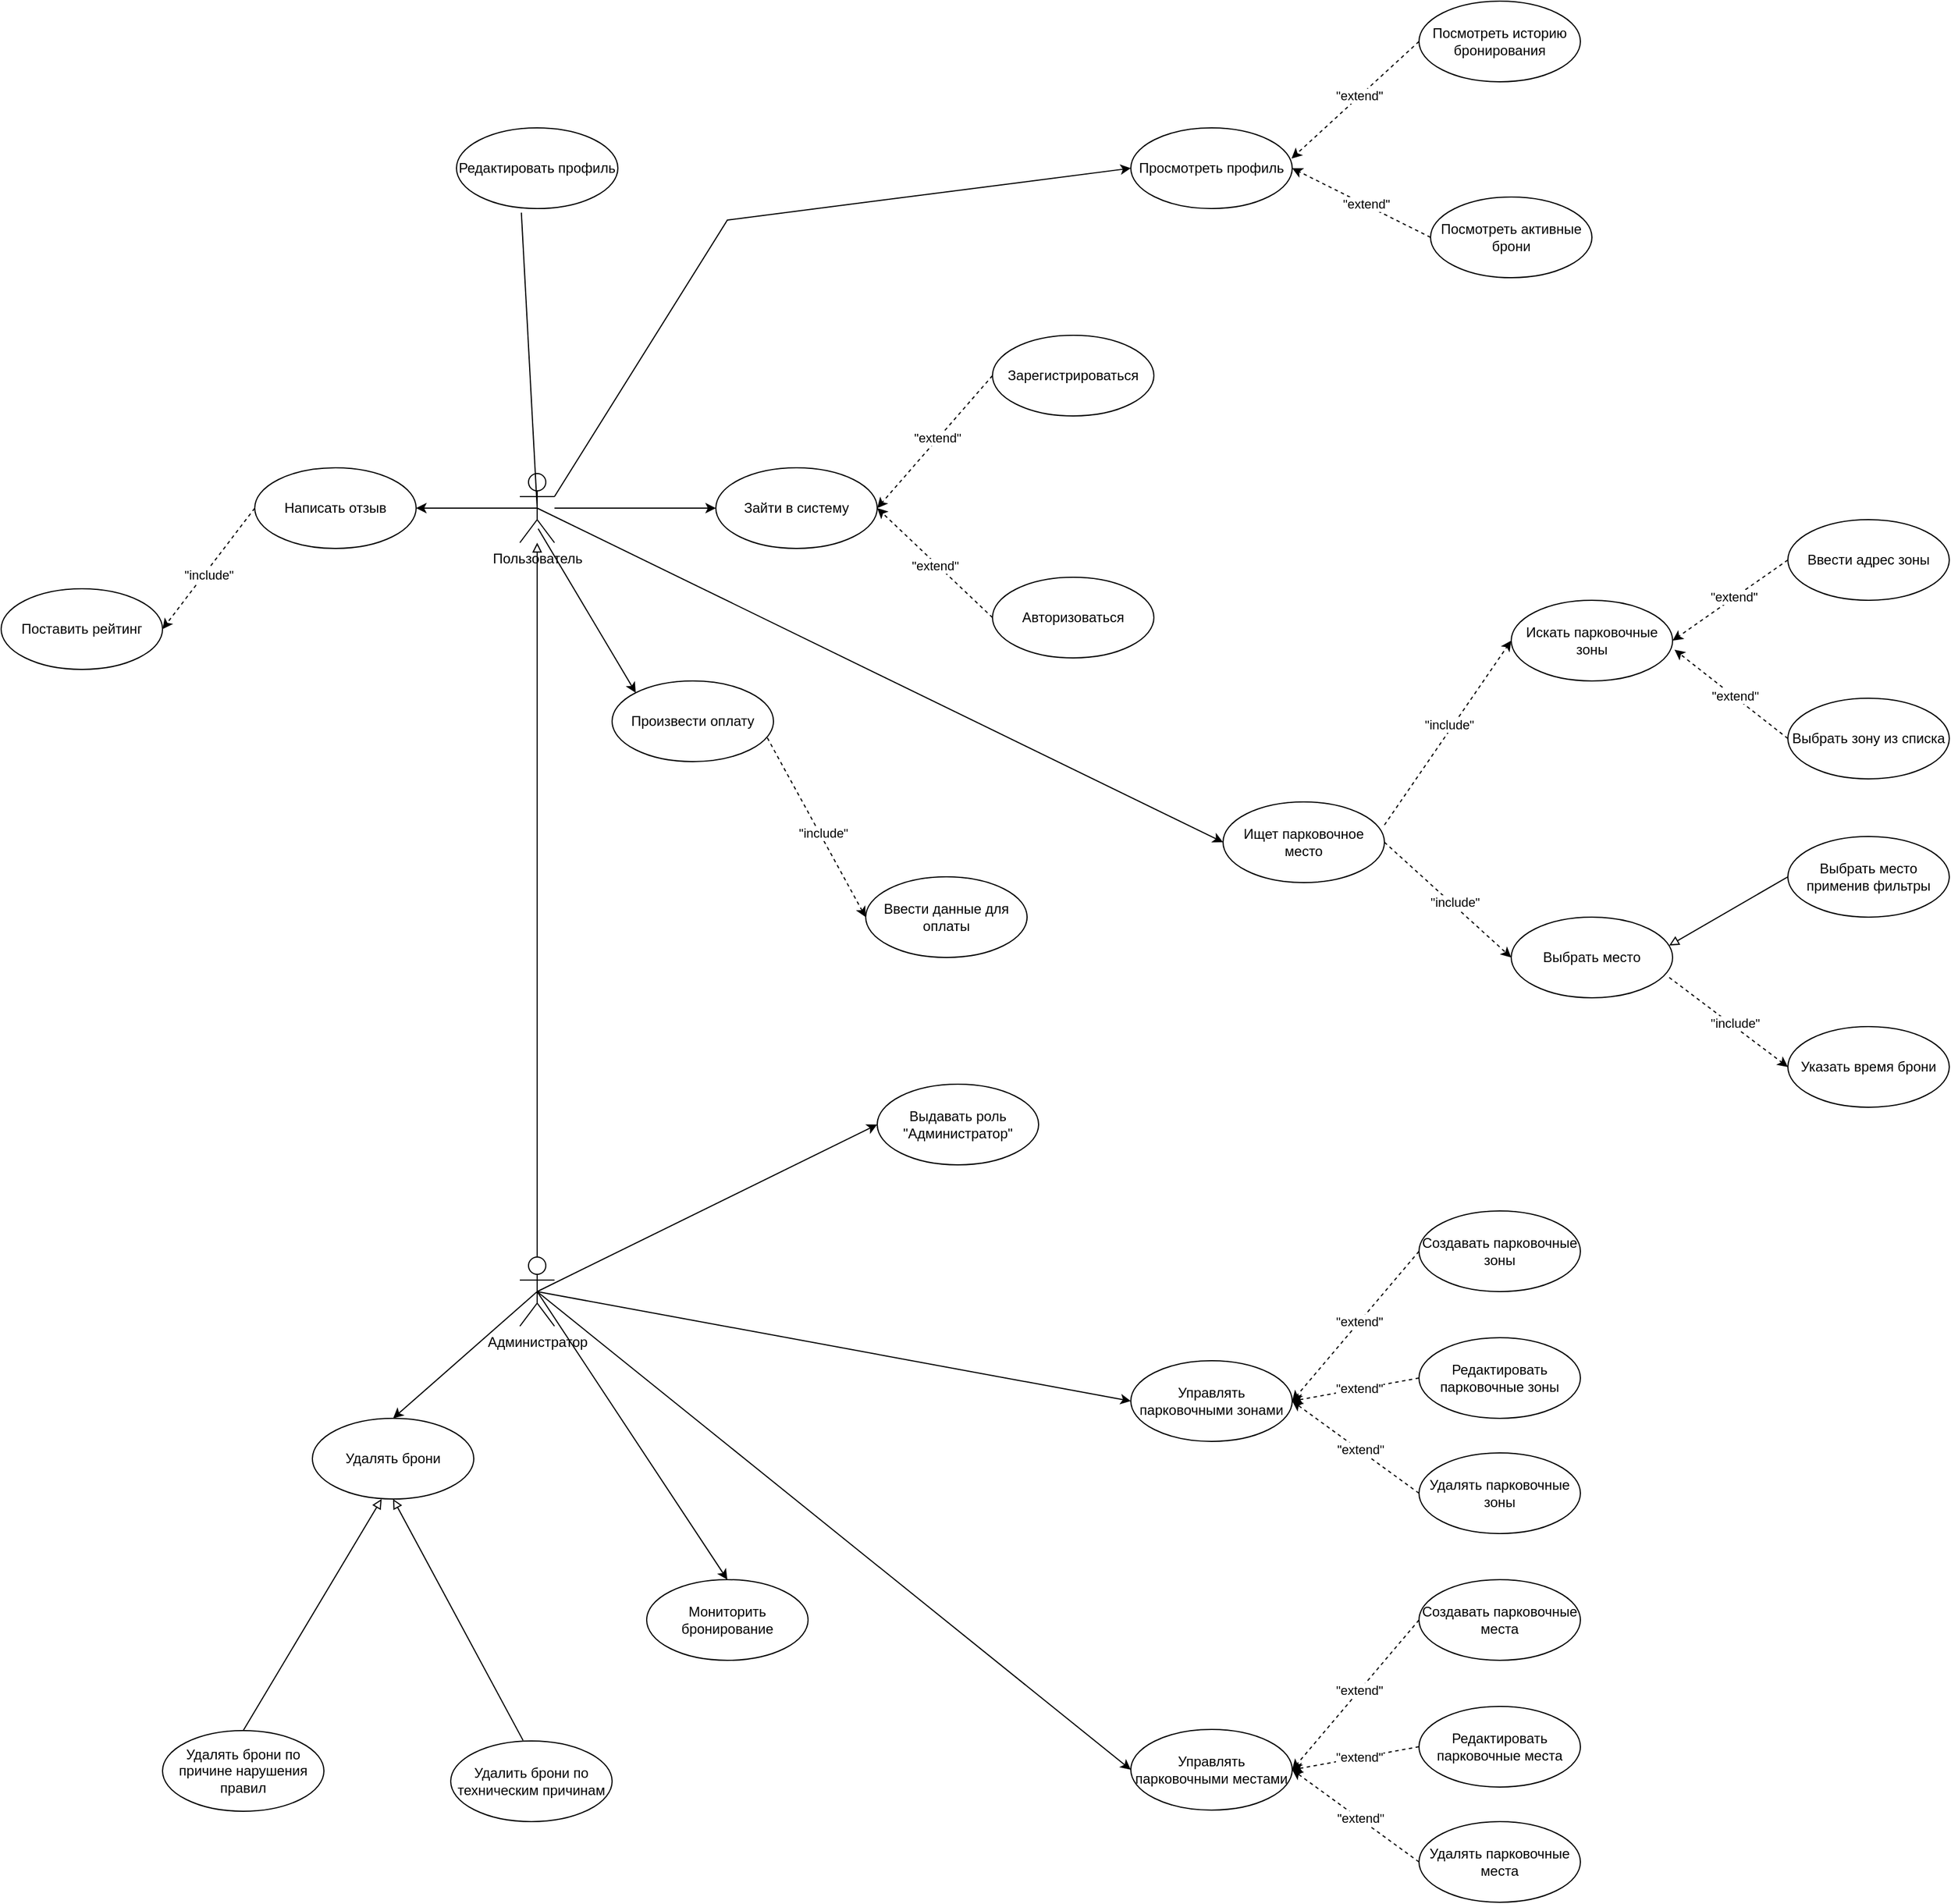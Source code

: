 <mxfile version="24.7.16">
  <diagram name="Page-1" id="0783ab3e-0a74-02c8-0abd-f7b4e66b4bec">
    <mxGraphModel dx="2186" dy="767" grid="1" gridSize="10" guides="1" tooltips="1" connect="1" arrows="1" fold="1" page="1" pageScale="1" pageWidth="850" pageHeight="1100" background="none" math="0" shadow="0">
      <root>
        <mxCell id="0" />
        <mxCell id="1" parent="0" />
        <mxCell id="0Fr4oNRV-JV8ie4inmi_-4" style="edgeStyle=orthogonalEdgeStyle;rounded=0;orthogonalLoop=1;jettySize=auto;html=1;entryX=0;entryY=0.5;entryDx=0;entryDy=0;" parent="1" source="0Fr4oNRV-JV8ie4inmi_-1" target="0Fr4oNRV-JV8ie4inmi_-2" edge="1">
          <mxGeometry relative="1" as="geometry" />
        </mxCell>
        <mxCell id="0Fr4oNRV-JV8ie4inmi_-1" value="Пользователь" style="shape=umlActor;verticalLabelPosition=bottom;verticalAlign=top;html=1;" parent="1" vertex="1">
          <mxGeometry x="160" y="440" width="30" height="60" as="geometry" />
        </mxCell>
        <mxCell id="0Fr4oNRV-JV8ie4inmi_-2" value="Зайти в систему" style="ellipse;whiteSpace=wrap;html=1;" parent="1" vertex="1">
          <mxGeometry x="330" y="435" width="140" height="70" as="geometry" />
        </mxCell>
        <mxCell id="0Fr4oNRV-JV8ie4inmi_-5" value="Зарегистрироваться" style="ellipse;whiteSpace=wrap;html=1;" parent="1" vertex="1">
          <mxGeometry x="570" y="320" width="140" height="70" as="geometry" />
        </mxCell>
        <mxCell id="0Fr4oNRV-JV8ie4inmi_-6" value="Авторизоваться" style="ellipse;whiteSpace=wrap;html=1;" parent="1" vertex="1">
          <mxGeometry x="570" y="530" width="140" height="70" as="geometry" />
        </mxCell>
        <mxCell id="0Fr4oNRV-JV8ie4inmi_-7" value="" style="endArrow=classic;html=1;rounded=0;exitX=0;exitY=0.5;exitDx=0;exitDy=0;entryX=1;entryY=0.5;entryDx=0;entryDy=0;dashed=1;" parent="1" source="0Fr4oNRV-JV8ie4inmi_-5" target="0Fr4oNRV-JV8ie4inmi_-2" edge="1">
          <mxGeometry width="50" height="50" relative="1" as="geometry">
            <mxPoint x="450" y="380" as="sourcePoint" />
            <mxPoint x="500" y="330" as="targetPoint" />
          </mxGeometry>
        </mxCell>
        <mxCell id="0Fr4oNRV-JV8ie4inmi_-9" value="&quot;extend&quot;" style="edgeLabel;html=1;align=center;verticalAlign=middle;resizable=0;points=[];" parent="0Fr4oNRV-JV8ie4inmi_-7" vertex="1" connectable="0">
          <mxGeometry x="-0.058" y="-1" relative="1" as="geometry">
            <mxPoint as="offset" />
          </mxGeometry>
        </mxCell>
        <mxCell id="0Fr4oNRV-JV8ie4inmi_-8" value="" style="endArrow=classic;html=1;rounded=0;exitX=0;exitY=0.5;exitDx=0;exitDy=0;entryX=1;entryY=0.5;entryDx=0;entryDy=0;dashed=1;" parent="1" source="0Fr4oNRV-JV8ie4inmi_-6" target="0Fr4oNRV-JV8ie4inmi_-2" edge="1">
          <mxGeometry width="50" height="50" relative="1" as="geometry">
            <mxPoint x="550" y="385" as="sourcePoint" />
            <mxPoint x="480" y="480" as="targetPoint" />
          </mxGeometry>
        </mxCell>
        <mxCell id="0Fr4oNRV-JV8ie4inmi_-10" value="&quot;extend&quot;" style="edgeLabel;html=1;align=center;verticalAlign=middle;resizable=0;points=[];" parent="1" vertex="1" connectable="0">
          <mxGeometry x="519.999" y="520.004" as="geometry" />
        </mxCell>
        <mxCell id="0Fr4oNRV-JV8ie4inmi_-12" value="Просмотреть профиль" style="ellipse;whiteSpace=wrap;html=1;" parent="1" vertex="1">
          <mxGeometry x="690" y="140" width="140" height="70" as="geometry" />
        </mxCell>
        <mxCell id="0Fr4oNRV-JV8ie4inmi_-14" value="" style="endArrow=classic;html=1;rounded=0;exitX=1;exitY=0.333;exitDx=0;exitDy=0;exitPerimeter=0;entryX=0;entryY=0.5;entryDx=0;entryDy=0;" parent="1" source="0Fr4oNRV-JV8ie4inmi_-1" target="0Fr4oNRV-JV8ie4inmi_-12" edge="1">
          <mxGeometry width="50" height="50" relative="1" as="geometry">
            <mxPoint x="210" y="360" as="sourcePoint" />
            <mxPoint x="260" y="310" as="targetPoint" />
            <Array as="points">
              <mxPoint x="340" y="220" />
            </Array>
          </mxGeometry>
        </mxCell>
        <mxCell id="0Fr4oNRV-JV8ie4inmi_-15" value="Посмотреть историю бронирования" style="ellipse;whiteSpace=wrap;html=1;" parent="1" vertex="1">
          <mxGeometry x="940" y="30" width="140" height="70" as="geometry" />
        </mxCell>
        <mxCell id="0Fr4oNRV-JV8ie4inmi_-16" value="Посмотреть активные брони" style="ellipse;whiteSpace=wrap;html=1;" parent="1" vertex="1">
          <mxGeometry x="950" y="200" width="140" height="70" as="geometry" />
        </mxCell>
        <mxCell id="0Fr4oNRV-JV8ie4inmi_-17" value="" style="endArrow=classic;html=1;rounded=0;exitX=0;exitY=0.5;exitDx=0;exitDy=0;entryX=0.996;entryY=0.38;entryDx=0;entryDy=0;dashed=1;entryPerimeter=0;" parent="1" source="0Fr4oNRV-JV8ie4inmi_-15" target="0Fr4oNRV-JV8ie4inmi_-12" edge="1">
          <mxGeometry width="50" height="50" relative="1" as="geometry">
            <mxPoint x="870" y="117.5" as="sourcePoint" />
            <mxPoint x="770" y="232.5" as="targetPoint" />
          </mxGeometry>
        </mxCell>
        <mxCell id="0Fr4oNRV-JV8ie4inmi_-18" value="&quot;extend&quot;" style="edgeLabel;html=1;align=center;verticalAlign=middle;resizable=0;points=[];" parent="0Fr4oNRV-JV8ie4inmi_-17" vertex="1" connectable="0">
          <mxGeometry x="-0.058" y="-1" relative="1" as="geometry">
            <mxPoint as="offset" />
          </mxGeometry>
        </mxCell>
        <mxCell id="0Fr4oNRV-JV8ie4inmi_-19" value="" style="endArrow=classic;html=1;rounded=0;exitX=0;exitY=0.5;exitDx=0;exitDy=0;entryX=1;entryY=0.5;entryDx=0;entryDy=0;dashed=1;" parent="1" source="0Fr4oNRV-JV8ie4inmi_-16" target="0Fr4oNRV-JV8ie4inmi_-12" edge="1">
          <mxGeometry width="50" height="50" relative="1" as="geometry">
            <mxPoint x="590" y="375" as="sourcePoint" />
            <mxPoint x="490" y="490" as="targetPoint" />
          </mxGeometry>
        </mxCell>
        <mxCell id="0Fr4oNRV-JV8ie4inmi_-20" value="&quot;extend&quot;" style="edgeLabel;html=1;align=center;verticalAlign=middle;resizable=0;points=[];" parent="0Fr4oNRV-JV8ie4inmi_-19" vertex="1" connectable="0">
          <mxGeometry x="-0.058" y="-1" relative="1" as="geometry">
            <mxPoint as="offset" />
          </mxGeometry>
        </mxCell>
        <mxCell id="0Fr4oNRV-JV8ie4inmi_-22" style="edgeStyle=orthogonalEdgeStyle;rounded=0;orthogonalLoop=1;jettySize=auto;html=1;endArrow=block;endFill=0;" parent="1" source="0Fr4oNRV-JV8ie4inmi_-21" target="0Fr4oNRV-JV8ie4inmi_-1" edge="1">
          <mxGeometry relative="1" as="geometry" />
        </mxCell>
        <mxCell id="0Fr4oNRV-JV8ie4inmi_-21" value="Администратор" style="shape=umlActor;verticalLabelPosition=bottom;verticalAlign=top;html=1;" parent="1" vertex="1">
          <mxGeometry x="160" y="1120" width="30" height="60" as="geometry" />
        </mxCell>
        <mxCell id="0Fr4oNRV-JV8ie4inmi_-23" value="Искать парковочные зоны" style="ellipse;whiteSpace=wrap;html=1;" parent="1" vertex="1">
          <mxGeometry x="1020" y="550" width="140" height="70" as="geometry" />
        </mxCell>
        <mxCell id="0Fr4oNRV-JV8ie4inmi_-27" value="" style="endArrow=classic;html=1;rounded=0;exitX=0.5;exitY=0.5;exitDx=0;exitDy=0;exitPerimeter=0;entryX=0;entryY=0.5;entryDx=0;entryDy=0;" parent="1" source="0Fr4oNRV-JV8ie4inmi_-1" target="0Fr4oNRV-JV8ie4inmi_-34" edge="1">
          <mxGeometry width="50" height="50" relative="1" as="geometry">
            <mxPoint x="250" y="640" as="sourcePoint" />
            <mxPoint x="300" y="590" as="targetPoint" />
          </mxGeometry>
        </mxCell>
        <mxCell id="0Fr4oNRV-JV8ie4inmi_-28" value="Выбрать зону из списка" style="ellipse;whiteSpace=wrap;html=1;" parent="1" vertex="1">
          <mxGeometry x="1260" y="635" width="140" height="70" as="geometry" />
        </mxCell>
        <mxCell id="0Fr4oNRV-JV8ie4inmi_-29" value="Ввести адрес зоны" style="ellipse;whiteSpace=wrap;html=1;" parent="1" vertex="1">
          <mxGeometry x="1260" y="480" width="140" height="70" as="geometry" />
        </mxCell>
        <mxCell id="0Fr4oNRV-JV8ie4inmi_-30" value="" style="endArrow=classic;html=1;rounded=0;exitX=0;exitY=0.5;exitDx=0;exitDy=0;entryX=1;entryY=0.5;entryDx=0;entryDy=0;dashed=1;" parent="1" source="0Fr4oNRV-JV8ie4inmi_-29" target="0Fr4oNRV-JV8ie4inmi_-23" edge="1">
          <mxGeometry width="50" height="50" relative="1" as="geometry">
            <mxPoint x="1250" y="175" as="sourcePoint" />
            <mxPoint x="1150" y="290" as="targetPoint" />
          </mxGeometry>
        </mxCell>
        <mxCell id="0Fr4oNRV-JV8ie4inmi_-31" value="&quot;extend&quot;" style="edgeLabel;html=1;align=center;verticalAlign=middle;resizable=0;points=[];" parent="0Fr4oNRV-JV8ie4inmi_-30" vertex="1" connectable="0">
          <mxGeometry x="-0.058" y="-1" relative="1" as="geometry">
            <mxPoint as="offset" />
          </mxGeometry>
        </mxCell>
        <mxCell id="0Fr4oNRV-JV8ie4inmi_-32" value="" style="endArrow=classic;html=1;rounded=0;exitX=0;exitY=0.5;exitDx=0;exitDy=0;entryX=1.012;entryY=0.613;entryDx=0;entryDy=0;dashed=1;entryPerimeter=0;" parent="1" source="0Fr4oNRV-JV8ie4inmi_-28" target="0Fr4oNRV-JV8ie4inmi_-23" edge="1">
          <mxGeometry width="50" height="50" relative="1" as="geometry">
            <mxPoint x="1260" y="185" as="sourcePoint" />
            <mxPoint x="1160" y="300" as="targetPoint" />
          </mxGeometry>
        </mxCell>
        <mxCell id="0Fr4oNRV-JV8ie4inmi_-33" value="&quot;extend&quot;" style="edgeLabel;html=1;align=center;verticalAlign=middle;resizable=0;points=[];" parent="0Fr4oNRV-JV8ie4inmi_-32" vertex="1" connectable="0">
          <mxGeometry x="-0.058" y="-1" relative="1" as="geometry">
            <mxPoint as="offset" />
          </mxGeometry>
        </mxCell>
        <mxCell id="0Fr4oNRV-JV8ie4inmi_-34" value="Ищет парковочное место" style="ellipse;whiteSpace=wrap;html=1;" parent="1" vertex="1">
          <mxGeometry x="770" y="725" width="140" height="70" as="geometry" />
        </mxCell>
        <mxCell id="0Fr4oNRV-JV8ie4inmi_-35" value="" style="endArrow=classic;html=1;rounded=0;exitX=1;exitY=0.286;exitDx=0;exitDy=0;entryX=0;entryY=0.5;entryDx=0;entryDy=0;dashed=1;exitPerimeter=0;" parent="1" source="0Fr4oNRV-JV8ie4inmi_-34" target="0Fr4oNRV-JV8ie4inmi_-23" edge="1">
          <mxGeometry width="50" height="50" relative="1" as="geometry">
            <mxPoint x="920" y="515.0" as="sourcePoint" />
            <mxPoint x="1020" y="440" as="targetPoint" />
          </mxGeometry>
        </mxCell>
        <mxCell id="0Fr4oNRV-JV8ie4inmi_-37" value="&quot;include&quot;" style="edgeLabel;html=1;align=center;verticalAlign=middle;resizable=0;points=[];" parent="0Fr4oNRV-JV8ie4inmi_-35" vertex="1" connectable="0">
          <mxGeometry x="0.068" y="3" relative="1" as="geometry">
            <mxPoint as="offset" />
          </mxGeometry>
        </mxCell>
        <mxCell id="0Fr4oNRV-JV8ie4inmi_-38" value="Выбрать место" style="ellipse;whiteSpace=wrap;html=1;" parent="1" vertex="1">
          <mxGeometry x="1020" y="825" width="140" height="70" as="geometry" />
        </mxCell>
        <mxCell id="0Fr4oNRV-JV8ie4inmi_-41" value="Выбрать место применив фильтры" style="ellipse;whiteSpace=wrap;html=1;" parent="1" vertex="1">
          <mxGeometry x="1260" y="755" width="140" height="70" as="geometry" />
        </mxCell>
        <mxCell id="0Fr4oNRV-JV8ie4inmi_-44" value="" style="endArrow=classic;html=1;rounded=0;exitX=1;exitY=0.5;exitDx=0;exitDy=0;entryX=0;entryY=0.5;entryDx=0;entryDy=0;dashed=1;" parent="1" source="0Fr4oNRV-JV8ie4inmi_-34" target="0Fr4oNRV-JV8ie4inmi_-38" edge="1">
          <mxGeometry width="50" height="50" relative="1" as="geometry">
            <mxPoint x="810" y="985" as="sourcePoint" />
            <mxPoint x="940" y="825" as="targetPoint" />
          </mxGeometry>
        </mxCell>
        <mxCell id="0Fr4oNRV-JV8ie4inmi_-45" value="&quot;include&quot;" style="edgeLabel;html=1;align=center;verticalAlign=middle;resizable=0;points=[];" parent="0Fr4oNRV-JV8ie4inmi_-44" vertex="1" connectable="0">
          <mxGeometry x="0.068" y="3" relative="1" as="geometry">
            <mxPoint as="offset" />
          </mxGeometry>
        </mxCell>
        <mxCell id="0Fr4oNRV-JV8ie4inmi_-46" value="" style="endArrow=block;html=1;rounded=0;exitX=0;exitY=0.5;exitDx=0;exitDy=0;entryX=0.979;entryY=0.351;entryDx=0;entryDy=0;entryPerimeter=0;endFill=0;" parent="1" source="0Fr4oNRV-JV8ie4inmi_-41" target="0Fr4oNRV-JV8ie4inmi_-38" edge="1">
          <mxGeometry width="50" height="50" relative="1" as="geometry">
            <mxPoint x="1140" y="835" as="sourcePoint" />
            <mxPoint x="1190" y="785" as="targetPoint" />
          </mxGeometry>
        </mxCell>
        <mxCell id="0Fr4oNRV-JV8ie4inmi_-47" value="Указать время брони" style="ellipse;whiteSpace=wrap;html=1;" parent="1" vertex="1">
          <mxGeometry x="1260" y="920" width="140" height="70" as="geometry" />
        </mxCell>
        <mxCell id="0Fr4oNRV-JV8ie4inmi_-48" value="" style="endArrow=classic;html=1;rounded=0;exitX=0.979;exitY=0.748;exitDx=0;exitDy=0;entryX=0;entryY=0.5;entryDx=0;entryDy=0;dashed=1;exitPerimeter=0;" parent="1" source="0Fr4oNRV-JV8ie4inmi_-38" target="0Fr4oNRV-JV8ie4inmi_-47" edge="1">
          <mxGeometry width="50" height="50" relative="1" as="geometry">
            <mxPoint x="1120" y="885" as="sourcePoint" />
            <mxPoint x="1230" y="985" as="targetPoint" />
          </mxGeometry>
        </mxCell>
        <mxCell id="0Fr4oNRV-JV8ie4inmi_-49" value="&quot;include&quot;" style="edgeLabel;html=1;align=center;verticalAlign=middle;resizable=0;points=[];" parent="0Fr4oNRV-JV8ie4inmi_-48" vertex="1" connectable="0">
          <mxGeometry x="0.068" y="3" relative="1" as="geometry">
            <mxPoint as="offset" />
          </mxGeometry>
        </mxCell>
        <mxCell id="0Fr4oNRV-JV8ie4inmi_-50" value="Произвести оплату" style="ellipse;whiteSpace=wrap;html=1;" parent="1" vertex="1">
          <mxGeometry x="240" y="620" width="140" height="70" as="geometry" />
        </mxCell>
        <mxCell id="0Fr4oNRV-JV8ie4inmi_-53" value="" style="endArrow=classic;html=1;rounded=0;exitX=0.529;exitY=0.798;exitDx=0;exitDy=0;exitPerimeter=0;entryX=0;entryY=0;entryDx=0;entryDy=0;" parent="1" source="0Fr4oNRV-JV8ie4inmi_-1" target="0Fr4oNRV-JV8ie4inmi_-50" edge="1">
          <mxGeometry width="50" height="50" relative="1" as="geometry">
            <mxPoint x="185" y="480" as="sourcePoint" />
            <mxPoint x="780" y="770" as="targetPoint" />
          </mxGeometry>
        </mxCell>
        <mxCell id="0Fr4oNRV-JV8ie4inmi_-55" value="" style="endArrow=classic;html=1;rounded=0;exitX=0.962;exitY=0.706;exitDx=0;exitDy=0;dashed=1;exitPerimeter=0;entryX=0;entryY=0.5;entryDx=0;entryDy=0;" parent="1" source="0Fr4oNRV-JV8ie4inmi_-50" target="0Fr4oNRV-JV8ie4inmi_-57" edge="1">
          <mxGeometry width="50" height="50" relative="1" as="geometry">
            <mxPoint x="520" y="840" as="sourcePoint" />
            <mxPoint x="570" y="890" as="targetPoint" />
          </mxGeometry>
        </mxCell>
        <mxCell id="0Fr4oNRV-JV8ie4inmi_-56" value="&quot;include&quot;" style="edgeLabel;html=1;align=center;verticalAlign=middle;resizable=0;points=[];" parent="0Fr4oNRV-JV8ie4inmi_-55" vertex="1" connectable="0">
          <mxGeometry x="0.068" y="3" relative="1" as="geometry">
            <mxPoint as="offset" />
          </mxGeometry>
        </mxCell>
        <mxCell id="0Fr4oNRV-JV8ie4inmi_-57" value="Ввести данные для оплаты" style="ellipse;whiteSpace=wrap;html=1;" parent="1" vertex="1">
          <mxGeometry x="460" y="790" width="140" height="70" as="geometry" />
        </mxCell>
        <mxCell id="0Fr4oNRV-JV8ie4inmi_-58" value="Написать отзыв" style="ellipse;whiteSpace=wrap;html=1;" parent="1" vertex="1">
          <mxGeometry x="-70" y="435" width="140" height="70" as="geometry" />
        </mxCell>
        <mxCell id="0Fr4oNRV-JV8ie4inmi_-59" value="" style="endArrow=classic;html=1;rounded=0;exitX=0;exitY=0.5;exitDx=0;exitDy=0;dashed=1;entryX=1;entryY=0.5;entryDx=0;entryDy=0;" parent="1" source="0Fr4oNRV-JV8ie4inmi_-58" target="0Fr4oNRV-JV8ie4inmi_-61" edge="1">
          <mxGeometry width="50" height="50" relative="1" as="geometry">
            <mxPoint x="10" y="650" as="sourcePoint" />
            <mxPoint x="60" y="700" as="targetPoint" />
          </mxGeometry>
        </mxCell>
        <mxCell id="0Fr4oNRV-JV8ie4inmi_-60" value="&quot;include&quot;" style="edgeLabel;html=1;align=center;verticalAlign=middle;resizable=0;points=[];" parent="0Fr4oNRV-JV8ie4inmi_-59" vertex="1" connectable="0">
          <mxGeometry x="0.068" y="3" relative="1" as="geometry">
            <mxPoint as="offset" />
          </mxGeometry>
        </mxCell>
        <mxCell id="0Fr4oNRV-JV8ie4inmi_-61" value="Поставить рейтинг" style="ellipse;whiteSpace=wrap;html=1;" parent="1" vertex="1">
          <mxGeometry x="-290" y="540" width="140" height="70" as="geometry" />
        </mxCell>
        <mxCell id="0Fr4oNRV-JV8ie4inmi_-62" style="edgeStyle=orthogonalEdgeStyle;rounded=0;orthogonalLoop=1;jettySize=auto;html=1;entryX=1;entryY=0.5;entryDx=0;entryDy=0;exitX=0.5;exitY=0.5;exitDx=0;exitDy=0;exitPerimeter=0;" parent="1" source="0Fr4oNRV-JV8ie4inmi_-1" target="0Fr4oNRV-JV8ie4inmi_-58" edge="1">
          <mxGeometry relative="1" as="geometry">
            <mxPoint x="200" y="480" as="sourcePoint" />
            <mxPoint x="340" y="480" as="targetPoint" />
          </mxGeometry>
        </mxCell>
        <mxCell id="0Fr4oNRV-JV8ie4inmi_-63" value="Редактировать профиль" style="ellipse;whiteSpace=wrap;html=1;" parent="1" vertex="1">
          <mxGeometry x="105" y="140" width="140" height="70" as="geometry" />
        </mxCell>
        <mxCell id="0Fr4oNRV-JV8ie4inmi_-64" value="" style="endArrow=none;html=1;rounded=0;entryX=0.402;entryY=1.051;entryDx=0;entryDy=0;entryPerimeter=0;exitX=0.5;exitY=0.5;exitDx=0;exitDy=0;exitPerimeter=0;endFill=0;" parent="1" source="0Fr4oNRV-JV8ie4inmi_-1" target="0Fr4oNRV-JV8ie4inmi_-63" edge="1">
          <mxGeometry width="50" height="50" relative="1" as="geometry">
            <mxPoint x="50" y="310" as="sourcePoint" />
            <mxPoint x="100" y="260" as="targetPoint" />
          </mxGeometry>
        </mxCell>
        <mxCell id="0Fr4oNRV-JV8ie4inmi_-65" value="Выдавать роль &quot;Администратор&quot;" style="ellipse;whiteSpace=wrap;html=1;" parent="1" vertex="1">
          <mxGeometry x="470" y="970" width="140" height="70" as="geometry" />
        </mxCell>
        <mxCell id="0Fr4oNRV-JV8ie4inmi_-66" value="" style="endArrow=classic;html=1;rounded=0;exitX=0.5;exitY=0.5;exitDx=0;exitDy=0;exitPerimeter=0;entryX=0;entryY=0.5;entryDx=0;entryDy=0;" parent="1" source="0Fr4oNRV-JV8ie4inmi_-21" target="0Fr4oNRV-JV8ie4inmi_-65" edge="1">
          <mxGeometry width="50" height="50" relative="1" as="geometry">
            <mxPoint x="260" y="1160" as="sourcePoint" />
            <mxPoint x="310" y="1110" as="targetPoint" />
          </mxGeometry>
        </mxCell>
        <mxCell id="0Fr4oNRV-JV8ie4inmi_-68" value="Управлять парковочными зонами" style="ellipse;whiteSpace=wrap;html=1;" parent="1" vertex="1">
          <mxGeometry x="690" y="1210" width="140" height="70" as="geometry" />
        </mxCell>
        <mxCell id="0Fr4oNRV-JV8ie4inmi_-69" value="Создавать парковочные зоны" style="ellipse;whiteSpace=wrap;html=1;" parent="1" vertex="1">
          <mxGeometry x="940" y="1080" width="140" height="70" as="geometry" />
        </mxCell>
        <mxCell id="0Fr4oNRV-JV8ie4inmi_-71" value="Редактировать парковочные зоны" style="ellipse;whiteSpace=wrap;html=1;" parent="1" vertex="1">
          <mxGeometry x="940" y="1190" width="140" height="70" as="geometry" />
        </mxCell>
        <mxCell id="0Fr4oNRV-JV8ie4inmi_-72" value="Удалять парковочные зоны" style="ellipse;whiteSpace=wrap;html=1;" parent="1" vertex="1">
          <mxGeometry x="940" y="1290" width="140" height="70" as="geometry" />
        </mxCell>
        <mxCell id="0Fr4oNRV-JV8ie4inmi_-73" value="" style="endArrow=classic;html=1;rounded=0;exitX=0;exitY=0.5;exitDx=0;exitDy=0;entryX=1;entryY=0.5;entryDx=0;entryDy=0;dashed=1;" parent="1" source="0Fr4oNRV-JV8ie4inmi_-69" target="0Fr4oNRV-JV8ie4inmi_-68" edge="1">
          <mxGeometry width="50" height="50" relative="1" as="geometry">
            <mxPoint x="960" y="1110" as="sourcePoint" />
            <mxPoint x="860" y="1180" as="targetPoint" />
          </mxGeometry>
        </mxCell>
        <mxCell id="0Fr4oNRV-JV8ie4inmi_-74" value="&quot;extend&quot;" style="edgeLabel;html=1;align=center;verticalAlign=middle;resizable=0;points=[];" parent="0Fr4oNRV-JV8ie4inmi_-73" vertex="1" connectable="0">
          <mxGeometry x="-0.058" y="-1" relative="1" as="geometry">
            <mxPoint as="offset" />
          </mxGeometry>
        </mxCell>
        <mxCell id="0Fr4oNRV-JV8ie4inmi_-77" value="" style="endArrow=classic;html=1;rounded=0;exitX=0;exitY=0.5;exitDx=0;exitDy=0;entryX=1;entryY=0.5;entryDx=0;entryDy=0;dashed=1;" parent="1" source="0Fr4oNRV-JV8ie4inmi_-71" target="0Fr4oNRV-JV8ie4inmi_-68" edge="1">
          <mxGeometry width="50" height="50" relative="1" as="geometry">
            <mxPoint x="950" y="1125" as="sourcePoint" />
            <mxPoint x="840" y="1255" as="targetPoint" />
          </mxGeometry>
        </mxCell>
        <mxCell id="0Fr4oNRV-JV8ie4inmi_-78" value="&quot;extend&quot;" style="edgeLabel;html=1;align=center;verticalAlign=middle;resizable=0;points=[];" parent="0Fr4oNRV-JV8ie4inmi_-77" vertex="1" connectable="0">
          <mxGeometry x="-0.058" y="-1" relative="1" as="geometry">
            <mxPoint as="offset" />
          </mxGeometry>
        </mxCell>
        <mxCell id="0Fr4oNRV-JV8ie4inmi_-79" value="" style="endArrow=classic;html=1;rounded=0;exitX=0;exitY=0.5;exitDx=0;exitDy=0;dashed=1;entryX=1;entryY=0.5;entryDx=0;entryDy=0;" parent="1" source="0Fr4oNRV-JV8ie4inmi_-72" target="0Fr4oNRV-JV8ie4inmi_-68" edge="1">
          <mxGeometry width="50" height="50" relative="1" as="geometry">
            <mxPoint x="960" y="1135" as="sourcePoint" />
            <mxPoint x="850" y="1265" as="targetPoint" />
          </mxGeometry>
        </mxCell>
        <mxCell id="0Fr4oNRV-JV8ie4inmi_-80" value="&quot;extend&quot;" style="edgeLabel;html=1;align=center;verticalAlign=middle;resizable=0;points=[];" parent="0Fr4oNRV-JV8ie4inmi_-79" vertex="1" connectable="0">
          <mxGeometry x="-0.058" y="-1" relative="1" as="geometry">
            <mxPoint as="offset" />
          </mxGeometry>
        </mxCell>
        <mxCell id="0Fr4oNRV-JV8ie4inmi_-89" value="" style="endArrow=classic;html=1;rounded=0;exitX=0.5;exitY=0.5;exitDx=0;exitDy=0;exitPerimeter=0;entryX=0;entryY=0.5;entryDx=0;entryDy=0;" parent="1" source="0Fr4oNRV-JV8ie4inmi_-21" target="0Fr4oNRV-JV8ie4inmi_-68" edge="1">
          <mxGeometry width="50" height="50" relative="1" as="geometry">
            <mxPoint x="240" y="1230" as="sourcePoint" />
            <mxPoint x="290" y="1180" as="targetPoint" />
          </mxGeometry>
        </mxCell>
        <mxCell id="0Fr4oNRV-JV8ie4inmi_-90" value="Управлять парковочными местами" style="ellipse;whiteSpace=wrap;html=1;" parent="1" vertex="1">
          <mxGeometry x="690" y="1530" width="140" height="70" as="geometry" />
        </mxCell>
        <mxCell id="0Fr4oNRV-JV8ie4inmi_-91" value="Создавать парковочные места" style="ellipse;whiteSpace=wrap;html=1;" parent="1" vertex="1">
          <mxGeometry x="940" y="1400" width="140" height="70" as="geometry" />
        </mxCell>
        <mxCell id="0Fr4oNRV-JV8ie4inmi_-92" value="Редактировать парковочные места" style="ellipse;whiteSpace=wrap;html=1;" parent="1" vertex="1">
          <mxGeometry x="940" y="1510" width="140" height="70" as="geometry" />
        </mxCell>
        <mxCell id="0Fr4oNRV-JV8ie4inmi_-93" value="Удалять парковочные места" style="ellipse;whiteSpace=wrap;html=1;" parent="1" vertex="1">
          <mxGeometry x="940" y="1610" width="140" height="70" as="geometry" />
        </mxCell>
        <mxCell id="0Fr4oNRV-JV8ie4inmi_-94" value="" style="endArrow=classic;html=1;rounded=0;exitX=0;exitY=0.5;exitDx=0;exitDy=0;entryX=1;entryY=0.5;entryDx=0;entryDy=0;dashed=1;" parent="1" source="0Fr4oNRV-JV8ie4inmi_-91" target="0Fr4oNRV-JV8ie4inmi_-90" edge="1">
          <mxGeometry width="50" height="50" relative="1" as="geometry">
            <mxPoint x="960" y="1430" as="sourcePoint" />
            <mxPoint x="860" y="1500" as="targetPoint" />
          </mxGeometry>
        </mxCell>
        <mxCell id="0Fr4oNRV-JV8ie4inmi_-95" value="&quot;extend&quot;" style="edgeLabel;html=1;align=center;verticalAlign=middle;resizable=0;points=[];" parent="0Fr4oNRV-JV8ie4inmi_-94" vertex="1" connectable="0">
          <mxGeometry x="-0.058" y="-1" relative="1" as="geometry">
            <mxPoint as="offset" />
          </mxGeometry>
        </mxCell>
        <mxCell id="0Fr4oNRV-JV8ie4inmi_-96" value="" style="endArrow=classic;html=1;rounded=0;exitX=0;exitY=0.5;exitDx=0;exitDy=0;entryX=1;entryY=0.5;entryDx=0;entryDy=0;dashed=1;" parent="1" source="0Fr4oNRV-JV8ie4inmi_-92" target="0Fr4oNRV-JV8ie4inmi_-90" edge="1">
          <mxGeometry width="50" height="50" relative="1" as="geometry">
            <mxPoint x="950" y="1445" as="sourcePoint" />
            <mxPoint x="840" y="1575" as="targetPoint" />
          </mxGeometry>
        </mxCell>
        <mxCell id="0Fr4oNRV-JV8ie4inmi_-97" value="&quot;extend&quot;" style="edgeLabel;html=1;align=center;verticalAlign=middle;resizable=0;points=[];" parent="0Fr4oNRV-JV8ie4inmi_-96" vertex="1" connectable="0">
          <mxGeometry x="-0.058" y="-1" relative="1" as="geometry">
            <mxPoint as="offset" />
          </mxGeometry>
        </mxCell>
        <mxCell id="0Fr4oNRV-JV8ie4inmi_-98" value="" style="endArrow=classic;html=1;rounded=0;exitX=0;exitY=0.5;exitDx=0;exitDy=0;dashed=1;entryX=1;entryY=0.5;entryDx=0;entryDy=0;" parent="1" source="0Fr4oNRV-JV8ie4inmi_-93" target="0Fr4oNRV-JV8ie4inmi_-90" edge="1">
          <mxGeometry width="50" height="50" relative="1" as="geometry">
            <mxPoint x="960" y="1455" as="sourcePoint" />
            <mxPoint x="850" y="1585" as="targetPoint" />
          </mxGeometry>
        </mxCell>
        <mxCell id="0Fr4oNRV-JV8ie4inmi_-99" value="&quot;extend&quot;" style="edgeLabel;html=1;align=center;verticalAlign=middle;resizable=0;points=[];" parent="0Fr4oNRV-JV8ie4inmi_-98" vertex="1" connectable="0">
          <mxGeometry x="-0.058" y="-1" relative="1" as="geometry">
            <mxPoint as="offset" />
          </mxGeometry>
        </mxCell>
        <mxCell id="0Fr4oNRV-JV8ie4inmi_-110" value="" style="endArrow=classic;html=1;rounded=0;exitX=0.5;exitY=0.5;exitDx=0;exitDy=0;exitPerimeter=0;entryX=0;entryY=0.5;entryDx=0;entryDy=0;" parent="1" source="0Fr4oNRV-JV8ie4inmi_-21" target="0Fr4oNRV-JV8ie4inmi_-90" edge="1">
          <mxGeometry width="50" height="50" relative="1" as="geometry">
            <mxPoint x="185" y="1160" as="sourcePoint" />
            <mxPoint x="700" y="1255" as="targetPoint" />
          </mxGeometry>
        </mxCell>
        <mxCell id="0Fr4oNRV-JV8ie4inmi_-112" value="" style="endArrow=classic;html=1;rounded=0;exitX=0.5;exitY=0.5;exitDx=0;exitDy=0;exitPerimeter=0;entryX=0.5;entryY=0;entryDx=0;entryDy=0;" parent="1" source="0Fr4oNRV-JV8ie4inmi_-21" target="0Fr4oNRV-JV8ie4inmi_-113" edge="1">
          <mxGeometry width="50" height="50" relative="1" as="geometry">
            <mxPoint x="195" y="1170" as="sourcePoint" />
            <mxPoint x="280" y="1330" as="targetPoint" />
          </mxGeometry>
        </mxCell>
        <mxCell id="0Fr4oNRV-JV8ie4inmi_-113" value="Мониторить бронирование" style="ellipse;whiteSpace=wrap;html=1;" parent="1" vertex="1">
          <mxGeometry x="270" y="1400" width="140" height="70" as="geometry" />
        </mxCell>
        <mxCell id="0Fr4oNRV-JV8ie4inmi_-114" value="Удалять брони" style="ellipse;whiteSpace=wrap;html=1;" parent="1" vertex="1">
          <mxGeometry x="-20" y="1260" width="140" height="70" as="geometry" />
        </mxCell>
        <mxCell id="0Fr4oNRV-JV8ie4inmi_-116" value="" style="endArrow=block;html=1;rounded=0;entryX=0.429;entryY=1;entryDx=0;entryDy=0;entryPerimeter=0;endFill=0;exitX=0.5;exitY=0;exitDx=0;exitDy=0;" parent="1" source="0Fr4oNRV-JV8ie4inmi_-125" target="0Fr4oNRV-JV8ie4inmi_-114" edge="1">
          <mxGeometry width="50" height="50" relative="1" as="geometry">
            <mxPoint x="-80" y="1530" as="sourcePoint" />
            <mxPoint x="-40" y="1420" as="targetPoint" />
          </mxGeometry>
        </mxCell>
        <mxCell id="0Fr4oNRV-JV8ie4inmi_-117" value="" style="endArrow=classic;html=1;rounded=0;exitX=0.5;exitY=0.5;exitDx=0;exitDy=0;exitPerimeter=0;entryX=0.5;entryY=0;entryDx=0;entryDy=0;" parent="1" source="0Fr4oNRV-JV8ie4inmi_-21" target="0Fr4oNRV-JV8ie4inmi_-114" edge="1">
          <mxGeometry width="50" height="50" relative="1" as="geometry">
            <mxPoint x="30" y="1190" as="sourcePoint" />
            <mxPoint x="80" y="1140" as="targetPoint" />
          </mxGeometry>
        </mxCell>
        <mxCell id="0Fr4oNRV-JV8ie4inmi_-125" value="Удалять брони по причине нарушения правил" style="ellipse;whiteSpace=wrap;html=1;" parent="1" vertex="1">
          <mxGeometry x="-150" y="1531" width="140" height="70" as="geometry" />
        </mxCell>
        <mxCell id="0Fr4oNRV-JV8ie4inmi_-127" value="" style="endArrow=block;html=1;rounded=0;entryX=0.5;entryY=1;entryDx=0;entryDy=0;endFill=0;exitX=0.448;exitY=-0.008;exitDx=0;exitDy=0;exitPerimeter=0;" parent="1" source="0Fr4oNRV-JV8ie4inmi_-128" target="0Fr4oNRV-JV8ie4inmi_-114" edge="1">
          <mxGeometry width="50" height="50" relative="1" as="geometry">
            <mxPoint x="150" y="1520" as="sourcePoint" />
            <mxPoint x="50" y="1340" as="targetPoint" />
          </mxGeometry>
        </mxCell>
        <mxCell id="0Fr4oNRV-JV8ie4inmi_-128" value="Удалить брони по техническим причинам" style="ellipse;whiteSpace=wrap;html=1;" parent="1" vertex="1">
          <mxGeometry x="100" y="1540" width="140" height="70" as="geometry" />
        </mxCell>
      </root>
    </mxGraphModel>
  </diagram>
</mxfile>

